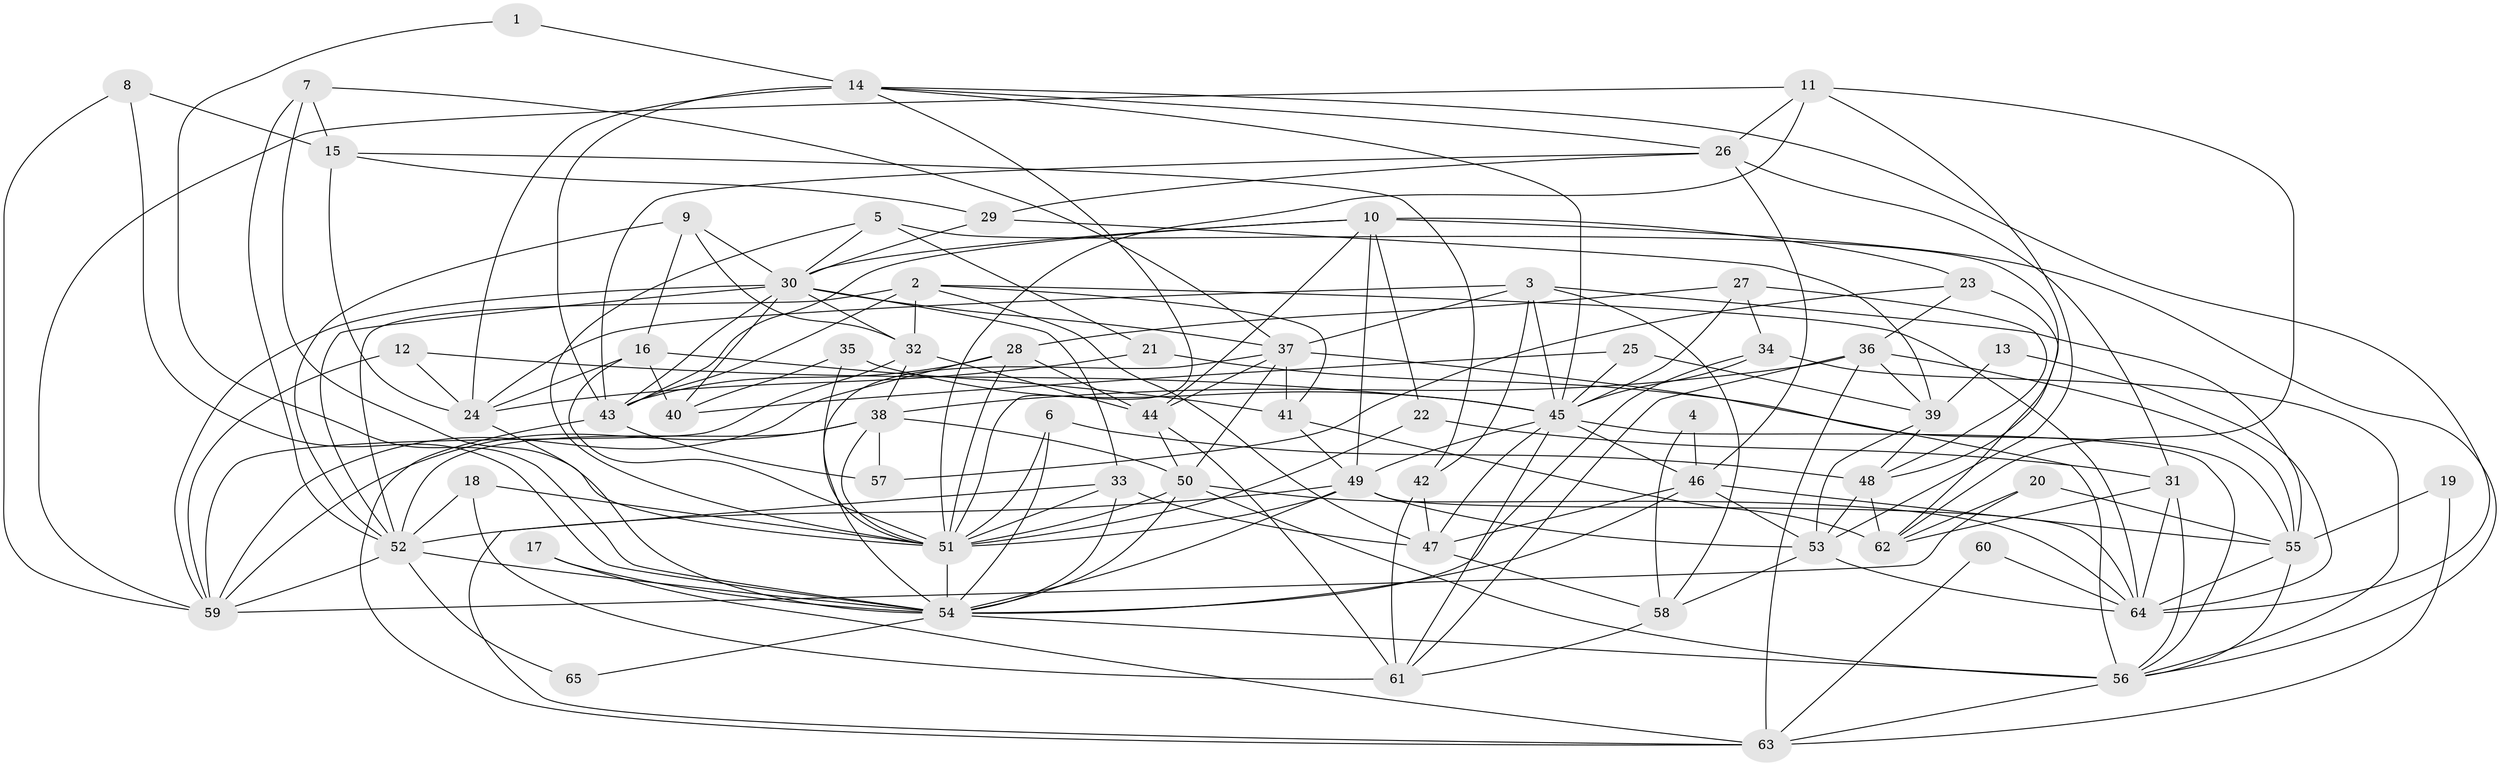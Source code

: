 // original degree distribution, {5: 0.12307692307692308, 4: 0.3, 2: 0.13846153846153847, 8: 0.015384615384615385, 9: 0.03076923076923077, 3: 0.2846153846153846, 7: 0.007692307692307693, 6: 0.1}
// Generated by graph-tools (version 1.1) at 2025/26/03/09/25 03:26:18]
// undirected, 65 vertices, 182 edges
graph export_dot {
graph [start="1"]
  node [color=gray90,style=filled];
  1;
  2;
  3;
  4;
  5;
  6;
  7;
  8;
  9;
  10;
  11;
  12;
  13;
  14;
  15;
  16;
  17;
  18;
  19;
  20;
  21;
  22;
  23;
  24;
  25;
  26;
  27;
  28;
  29;
  30;
  31;
  32;
  33;
  34;
  35;
  36;
  37;
  38;
  39;
  40;
  41;
  42;
  43;
  44;
  45;
  46;
  47;
  48;
  49;
  50;
  51;
  52;
  53;
  54;
  55;
  56;
  57;
  58;
  59;
  60;
  61;
  62;
  63;
  64;
  65;
  1 -- 14 [weight=1.0];
  1 -- 54 [weight=1.0];
  2 -- 32 [weight=1.0];
  2 -- 41 [weight=1.0];
  2 -- 43 [weight=1.0];
  2 -- 47 [weight=1.0];
  2 -- 52 [weight=1.0];
  2 -- 64 [weight=1.0];
  3 -- 24 [weight=1.0];
  3 -- 37 [weight=1.0];
  3 -- 42 [weight=1.0];
  3 -- 45 [weight=1.0];
  3 -- 55 [weight=2.0];
  3 -- 58 [weight=1.0];
  4 -- 46 [weight=1.0];
  4 -- 58 [weight=1.0];
  5 -- 21 [weight=1.0];
  5 -- 30 [weight=1.0];
  5 -- 48 [weight=1.0];
  5 -- 51 [weight=1.0];
  6 -- 48 [weight=1.0];
  6 -- 51 [weight=1.0];
  6 -- 54 [weight=1.0];
  7 -- 15 [weight=1.0];
  7 -- 37 [weight=1.0];
  7 -- 51 [weight=1.0];
  7 -- 52 [weight=1.0];
  8 -- 15 [weight=1.0];
  8 -- 54 [weight=1.0];
  8 -- 59 [weight=1.0];
  9 -- 16 [weight=1.0];
  9 -- 30 [weight=1.0];
  9 -- 32 [weight=1.0];
  9 -- 52 [weight=1.0];
  10 -- 22 [weight=1.0];
  10 -- 23 [weight=1.0];
  10 -- 30 [weight=1.0];
  10 -- 43 [weight=1.0];
  10 -- 44 [weight=1.0];
  10 -- 49 [weight=1.0];
  10 -- 56 [weight=1.0];
  11 -- 26 [weight=1.0];
  11 -- 51 [weight=1.0];
  11 -- 53 [weight=1.0];
  11 -- 59 [weight=1.0];
  11 -- 62 [weight=1.0];
  12 -- 24 [weight=1.0];
  12 -- 45 [weight=1.0];
  12 -- 59 [weight=1.0];
  13 -- 39 [weight=1.0];
  13 -- 64 [weight=1.0];
  14 -- 24 [weight=1.0];
  14 -- 26 [weight=1.0];
  14 -- 43 [weight=2.0];
  14 -- 45 [weight=1.0];
  14 -- 51 [weight=1.0];
  14 -- 64 [weight=1.0];
  15 -- 24 [weight=1.0];
  15 -- 29 [weight=1.0];
  15 -- 42 [weight=1.0];
  16 -- 24 [weight=1.0];
  16 -- 40 [weight=1.0];
  16 -- 41 [weight=1.0];
  16 -- 51 [weight=1.0];
  17 -- 54 [weight=1.0];
  17 -- 63 [weight=1.0];
  18 -- 51 [weight=1.0];
  18 -- 52 [weight=1.0];
  18 -- 61 [weight=1.0];
  19 -- 55 [weight=1.0];
  19 -- 63 [weight=1.0];
  20 -- 55 [weight=1.0];
  20 -- 59 [weight=1.0];
  20 -- 62 [weight=1.0];
  21 -- 24 [weight=1.0];
  21 -- 55 [weight=2.0];
  22 -- 31 [weight=1.0];
  22 -- 51 [weight=1.0];
  23 -- 36 [weight=1.0];
  23 -- 57 [weight=1.0];
  23 -- 62 [weight=1.0];
  24 -- 54 [weight=1.0];
  25 -- 39 [weight=1.0];
  25 -- 40 [weight=1.0];
  25 -- 45 [weight=1.0];
  26 -- 29 [weight=1.0];
  26 -- 31 [weight=1.0];
  26 -- 43 [weight=1.0];
  26 -- 46 [weight=2.0];
  27 -- 28 [weight=1.0];
  27 -- 34 [weight=1.0];
  27 -- 45 [weight=1.0];
  27 -- 48 [weight=1.0];
  28 -- 43 [weight=1.0];
  28 -- 44 [weight=1.0];
  28 -- 51 [weight=1.0];
  28 -- 59 [weight=1.0];
  29 -- 30 [weight=1.0];
  29 -- 39 [weight=1.0];
  30 -- 32 [weight=1.0];
  30 -- 33 [weight=1.0];
  30 -- 37 [weight=1.0];
  30 -- 40 [weight=1.0];
  30 -- 43 [weight=1.0];
  30 -- 52 [weight=1.0];
  30 -- 59 [weight=1.0];
  31 -- 56 [weight=1.0];
  31 -- 62 [weight=1.0];
  31 -- 64 [weight=1.0];
  32 -- 38 [weight=2.0];
  32 -- 44 [weight=1.0];
  32 -- 59 [weight=1.0];
  33 -- 47 [weight=1.0];
  33 -- 51 [weight=1.0];
  33 -- 54 [weight=1.0];
  33 -- 63 [weight=1.0];
  34 -- 45 [weight=1.0];
  34 -- 54 [weight=1.0];
  34 -- 56 [weight=1.0];
  35 -- 40 [weight=1.0];
  35 -- 45 [weight=1.0];
  35 -- 51 [weight=1.0];
  36 -- 38 [weight=1.0];
  36 -- 39 [weight=1.0];
  36 -- 55 [weight=1.0];
  36 -- 61 [weight=1.0];
  36 -- 63 [weight=1.0];
  37 -- 41 [weight=1.0];
  37 -- 44 [weight=1.0];
  37 -- 50 [weight=1.0];
  37 -- 54 [weight=2.0];
  37 -- 56 [weight=1.0];
  38 -- 50 [weight=1.0];
  38 -- 51 [weight=1.0];
  38 -- 52 [weight=1.0];
  38 -- 57 [weight=1.0];
  38 -- 59 [weight=1.0];
  39 -- 48 [weight=1.0];
  39 -- 53 [weight=1.0];
  41 -- 49 [weight=1.0];
  41 -- 62 [weight=1.0];
  42 -- 47 [weight=1.0];
  42 -- 61 [weight=1.0];
  43 -- 57 [weight=1.0];
  43 -- 63 [weight=1.0];
  44 -- 50 [weight=1.0];
  44 -- 61 [weight=1.0];
  45 -- 46 [weight=1.0];
  45 -- 47 [weight=1.0];
  45 -- 49 [weight=1.0];
  45 -- 56 [weight=1.0];
  45 -- 61 [weight=1.0];
  46 -- 47 [weight=1.0];
  46 -- 53 [weight=1.0];
  46 -- 54 [weight=1.0];
  46 -- 55 [weight=1.0];
  47 -- 58 [weight=1.0];
  48 -- 53 [weight=1.0];
  48 -- 62 [weight=2.0];
  49 -- 51 [weight=1.0];
  49 -- 52 [weight=1.0];
  49 -- 53 [weight=1.0];
  49 -- 54 [weight=1.0];
  49 -- 64 [weight=1.0];
  50 -- 51 [weight=1.0];
  50 -- 54 [weight=2.0];
  50 -- 56 [weight=2.0];
  50 -- 64 [weight=1.0];
  51 -- 54 [weight=1.0];
  52 -- 54 [weight=1.0];
  52 -- 59 [weight=1.0];
  52 -- 65 [weight=1.0];
  53 -- 58 [weight=1.0];
  53 -- 64 [weight=1.0];
  54 -- 56 [weight=1.0];
  54 -- 65 [weight=1.0];
  55 -- 56 [weight=1.0];
  55 -- 64 [weight=1.0];
  56 -- 63 [weight=1.0];
  58 -- 61 [weight=1.0];
  60 -- 63 [weight=1.0];
  60 -- 64 [weight=1.0];
}
